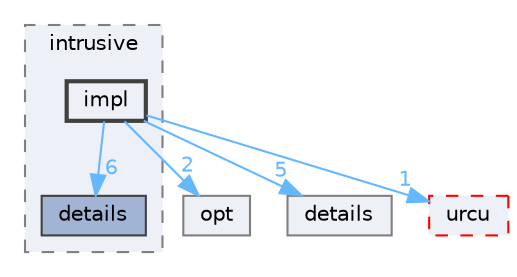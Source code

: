 digraph "external/libcds/cds/intrusive/impl"
{
 // LATEX_PDF_SIZE
  bgcolor="transparent";
  edge [fontname=Helvetica,fontsize=10,labelfontname=Helvetica,labelfontsize=10];
  node [fontname=Helvetica,fontsize=10,shape=box,height=0.2,width=0.4];
  compound=true
  subgraph clusterdir_80f3f22e2157ac1e65cc4fe00fdf4c00 {
    graph [ bgcolor="#edf0f7", pencolor="grey50", label="intrusive", fontname=Helvetica,fontsize=10 style="filled,dashed", URL="dir_80f3f22e2157ac1e65cc4fe00fdf4c00.html",tooltip=""]
  dir_582f6995cd1a8cb65b802a76235ecd4c [label="details", fillcolor="#a2b4d6", color="grey25", style="filled", URL="dir_582f6995cd1a8cb65b802a76235ecd4c.html",tooltip=""];
  dir_78bb8969807094feaa6bb65e0b032361 [label="impl", fillcolor="#edf0f7", color="grey25", style="filled,bold", URL="dir_78bb8969807094feaa6bb65e0b032361.html",tooltip=""];
  }
  dir_1365edf55655f11852f9fb8eabc5b9b2 [label="opt", fillcolor="#edf0f7", color="grey50", style="filled", URL="dir_1365edf55655f11852f9fb8eabc5b9b2.html",tooltip=""];
  dir_d6afcdf20b4efce5cf94aac6e0746784 [label="details", fillcolor="#edf0f7", color="grey50", style="filled", URL="dir_d6afcdf20b4efce5cf94aac6e0746784.html",tooltip=""];
  dir_e0b44b930dff7b48bd83e18b3900b99d [label="urcu", fillcolor="#edf0f7", color="red", style="filled,dashed", URL="dir_e0b44b930dff7b48bd83e18b3900b99d.html",tooltip=""];
  dir_78bb8969807094feaa6bb65e0b032361->dir_1365edf55655f11852f9fb8eabc5b9b2 [headlabel="2", labeldistance=1.5 headhref="dir_000381_000524.html" href="dir_000381_000524.html" color="steelblue1" fontcolor="steelblue1"];
  dir_78bb8969807094feaa6bb65e0b032361->dir_582f6995cd1a8cb65b802a76235ecd4c [headlabel="6", labeldistance=1.5 headhref="dir_000381_000197.html" href="dir_000381_000197.html" color="steelblue1" fontcolor="steelblue1"];
  dir_78bb8969807094feaa6bb65e0b032361->dir_d6afcdf20b4efce5cf94aac6e0746784 [headlabel="5", labeldistance=1.5 headhref="dir_000381_000195.html" href="dir_000381_000195.html" color="steelblue1" fontcolor="steelblue1"];
  dir_78bb8969807094feaa6bb65e0b032361->dir_e0b44b930dff7b48bd83e18b3900b99d [headlabel="1", labeldistance=1.5 headhref="dir_000381_000890.html" href="dir_000381_000890.html" color="steelblue1" fontcolor="steelblue1"];
}
